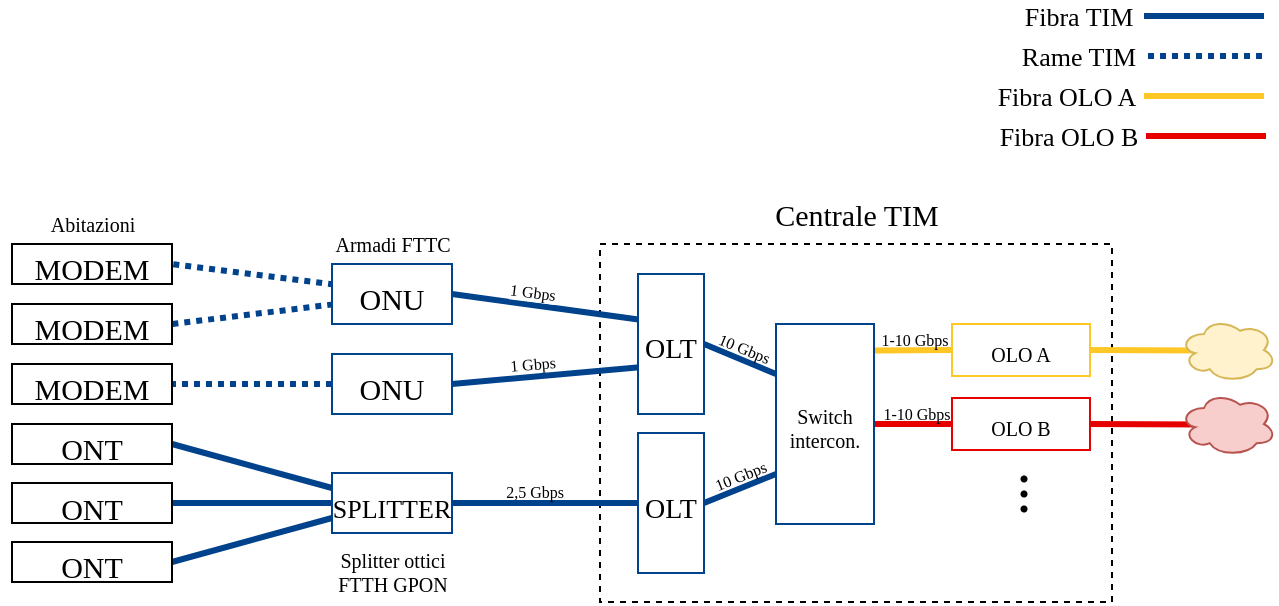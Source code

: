 <mxfile version="10.6.3" type="device"><diagram id="pwB7e2DthWSEZj3NMZDO" name="Page-1"><mxGraphModel dx="630" dy="450" grid="1" gridSize="10" guides="1" tooltips="1" connect="1" arrows="1" fold="1" page="1" pageScale="1" pageWidth="1169" pageHeight="827" background="none" math="0" shadow="0"><root><mxCell id="0"/><mxCell id="1" parent="0"/><mxCell id="dl_pL_R5XPn_UY7kCGWB-33" style="edgeStyle=none;rounded=0;orthogonalLoop=1;jettySize=auto;html=1;exitX=0;exitY=0.75;exitDx=0;exitDy=0;entryX=1;entryY=0.5;entryDx=0;entryDy=0;endArrow=none;endFill=0;strokeColor=#00428C;strokeWidth=3;fontSize=13;fontColor=#000000;" parent="1" source="dl_pL_R5XPn_UY7kCGWB-23" target="dl_pL_R5XPn_UY7kCGWB-32" edge="1"><mxGeometry relative="1" as="geometry"/></mxCell><mxCell id="dl_pL_R5XPn_UY7kCGWB-31" style="edgeStyle=none;rounded=0;orthogonalLoop=1;jettySize=auto;html=1;exitX=0;exitY=0.5;exitDx=0;exitDy=0;entryX=1;entryY=0.5;entryDx=0;entryDy=0;endArrow=none;endFill=0;strokeColor=#00428C;strokeWidth=3;fontSize=13;fontColor=#000000;" parent="1" source="dl_pL_R5XPn_UY7kCGWB-23" target="dl_pL_R5XPn_UY7kCGWB-28" edge="1"><mxGeometry relative="1" as="geometry"/></mxCell><mxCell id="dl_pL_R5XPn_UY7kCGWB-27" style="edgeStyle=none;rounded=0;orthogonalLoop=1;jettySize=auto;html=1;entryX=1;entryY=0.5;entryDx=0;entryDy=0;endArrow=none;endFill=0;strokeColor=#00428C;strokeWidth=3;fontSize=13;fontColor=#000000;exitX=0;exitY=0.25;exitDx=0;exitDy=0;" parent="1" source="dl_pL_R5XPn_UY7kCGWB-23" target="dl_pL_R5XPn_UY7kCGWB-25" edge="1"><mxGeometry relative="1" as="geometry"><mxPoint x="450" y="390" as="sourcePoint"/></mxGeometry></mxCell><mxCell id="dl_pL_R5XPn_UY7kCGWB-19" style="edgeStyle=none;rounded=0;orthogonalLoop=1;jettySize=auto;html=1;exitX=0.017;exitY=0.34;exitDx=0;exitDy=0;entryX=1;entryY=0.5;entryDx=0;entryDy=0;fontSize=15;fontColor=#000000;strokeColor=#00428C;strokeWidth=3;endArrow=none;endFill=0;exitPerimeter=0;dashed=1;dashPattern=1 1;" parent="1" source="dl_pL_R5XPn_UY7kCGWB-6" target="dl_pL_R5XPn_UY7kCGWB-18" edge="1"><mxGeometry relative="1" as="geometry"/></mxCell><mxCell id="dl_pL_R5XPn_UY7kCGWB-4" value="" style="rounded=0;orthogonalLoop=1;jettySize=auto;html=1;endArrow=none;endFill=0;strokeColor=#00428C;strokeWidth=3;fontFamily=Bahnschrift;fontSize=13;exitX=0.01;exitY=0.673;exitDx=0;exitDy=0;exitPerimeter=0;entryX=1;entryY=0.5;entryDx=0;entryDy=0;dashed=1;dashPattern=1 1;" parent="1" source="dl_pL_R5XPn_UY7kCGWB-6" target="dl_pL_R5XPn_UY7kCGWB-7" edge="1"><mxGeometry relative="1" as="geometry"/></mxCell><mxCell id="dl_pL_R5XPn_UY7kCGWB-22" style="edgeStyle=none;rounded=0;orthogonalLoop=1;jettySize=auto;html=1;exitX=0;exitY=0.5;exitDx=0;exitDy=0;entryX=1;entryY=0.5;entryDx=0;entryDy=0;endArrow=none;endFill=0;strokeColor=#00428C;strokeWidth=3;fontSize=15;fontColor=#000000;dashed=1;dashPattern=1 1;" parent="1" source="dl_pL_R5XPn_UY7kCGWB-14" target="dl_pL_R5XPn_UY7kCGWB-21" edge="1"><mxGeometry relative="1" as="geometry"/></mxCell><mxCell id="dl_pL_R5XPn_UY7kCGWB-3" value="" style="rounded=0;fontSize=18;html=1;whiteSpace=wrap;spacingTop=4;fontFamily=Bahnschrift;dashed=1;comic=0;" parent="1" vertex="1"><mxGeometry x="584" y="265" width="256" height="179" as="geometry"/></mxCell><mxCell id="dl_pL_R5XPn_UY7kCGWB-7" value="MODEM" style="rounded=0;whiteSpace=wrap;html=1;fontFamily=Bahnschrift;fontSize=15;spacingTop=4;" parent="1" vertex="1"><mxGeometry x="290" y="295" width="80" height="20" as="geometry"/></mxCell><mxCell id="dl_pL_R5XPn_UY7kCGWB-8" style="edgeStyle=orthogonalEdgeStyle;rounded=0;orthogonalLoop=1;jettySize=auto;html=1;fontSize=18;endArrow=none;endFill=0;strokeColor=#00428C;strokeWidth=3;entryX=0.058;entryY=0.5;entryDx=0;entryDy=0;entryPerimeter=0;fontFamily=Bahnschrift;dashed=1;dashPattern=1 1;" parent="1" edge="1"><mxGeometry relative="1" as="geometry"><mxPoint x="918" y="171" as="targetPoint"/><mxPoint x="858" y="171" as="sourcePoint"/></mxGeometry></mxCell><mxCell id="dl_pL_R5XPn_UY7kCGWB-9" value="Rame TIM" style="text;html=1;resizable=0;points=[];align=center;verticalAlign=middle;labelBackgroundColor=#ffffff;fontSize=13;fontFamily=Bahnschrift;" parent="dl_pL_R5XPn_UY7kCGWB-8" vertex="1" connectable="0"><mxGeometry x="-0.567" y="-10" relative="1" as="geometry"><mxPoint x="-48" y="-10" as="offset"/></mxGeometry></mxCell><mxCell id="dl_pL_R5XPn_UY7kCGWB-10" value="" style="edgeStyle=orthogonalEdgeStyle;rounded=0;orthogonalLoop=1;jettySize=auto;html=1;endArrow=none;endFill=0;strokeColor=#FFC726;strokeWidth=3;fontFamily=Bahnschrift;fontSize=13;" parent="1" edge="1"><mxGeometry relative="1" as="geometry"><mxPoint x="856" y="191" as="sourcePoint"/><mxPoint x="916" y="191" as="targetPoint"/></mxGeometry></mxCell><mxCell id="dl_pL_R5XPn_UY7kCGWB-11" value="Fibra OLO A" style="text;html=1;resizable=0;points=[];align=center;verticalAlign=middle;labelBackgroundColor=#ffffff;fontSize=13;fontFamily=Bahnschrift;direction=west;" parent="dl_pL_R5XPn_UY7kCGWB-10" vertex="1" connectable="0"><mxGeometry x="-0.244" y="-4" relative="1" as="geometry"><mxPoint x="-62" y="-4" as="offset"/></mxGeometry></mxCell><mxCell id="dl_pL_R5XPn_UY7kCGWB-12" value="Centrale TIM" style="text;html=1;strokeColor=none;fillColor=none;align=center;verticalAlign=middle;whiteSpace=wrap;rounded=0;dashed=1;fontFamily=Bahnschrift;fontSize=15;" parent="1" vertex="1"><mxGeometry x="666.5" y="240" width="91" height="20" as="geometry"/></mxCell><mxCell id="dl_pL_R5XPn_UY7kCGWB-1" style="rounded=0;orthogonalLoop=1;jettySize=auto;html=1;fontSize=18;endArrow=none;endFill=0;strokeColor=#00428C;strokeWidth=3;exitX=0.089;exitY=0.33;exitDx=0;exitDy=0;exitPerimeter=0;entryX=1;entryY=0.5;entryDx=0;entryDy=0;" parent="1" source="dl_pL_R5XPn_UY7kCGWB-13" target="dl_pL_R5XPn_UY7kCGWB-6" edge="1"><mxGeometry relative="1" as="geometry"><mxPoint x="510" y="295" as="targetPoint"/></mxGeometry></mxCell><mxCell id="dl_pL_R5XPn_UY7kCGWB-63" value="1 Gbps" style="text;html=1;resizable=0;points=[];align=center;verticalAlign=middle;labelBackgroundColor=#ffffff;fontSize=8;fontFamily=Bahnschrift;fontColor=#000000;rotation=7.2;" parent="dl_pL_R5XPn_UY7kCGWB-1" vertex="1" connectable="0"><mxGeometry x="-0.225" y="1" relative="1" as="geometry"><mxPoint x="-19" y="-10" as="offset"/></mxGeometry></mxCell><mxCell id="dl_pL_R5XPn_UY7kCGWB-16" style="rounded=0;orthogonalLoop=1;jettySize=auto;html=1;fontSize=18;endArrow=none;endFill=0;strokeColor=#00428C;strokeWidth=3;exitX=0.068;exitY=0.665;exitDx=0;exitDy=0;entryX=1;entryY=0.5;entryDx=0;entryDy=0;exitPerimeter=0;" parent="1" source="dl_pL_R5XPn_UY7kCGWB-13" target="dl_pL_R5XPn_UY7kCGWB-14" edge="1"><mxGeometry relative="1" as="geometry"><mxPoint x="520" y="305" as="targetPoint"/><mxPoint x="613.172" y="324.828" as="sourcePoint"/></mxGeometry></mxCell><mxCell id="dl_pL_R5XPn_UY7kCGWB-64" value="1 Gbps" style="text;html=1;resizable=0;points=[];align=center;verticalAlign=middle;labelBackgroundColor=none;fontSize=8;fontFamily=Bahnschrift;fontColor=#000000;rotation=-4.7;" parent="dl_pL_R5XPn_UY7kCGWB-16" vertex="1" connectable="0"><mxGeometry x="-0.416" y="2" relative="1" as="geometry"><mxPoint x="-27.5" y="-6" as="offset"/></mxGeometry></mxCell><mxCell id="dl_pL_R5XPn_UY7kCGWB-44" style="edgeStyle=none;rounded=0;comic=0;jumpStyle=none;orthogonalLoop=1;jettySize=auto;html=1;exitX=1;exitY=0.5;exitDx=0;exitDy=0;entryX=0;entryY=0.25;entryDx=0;entryDy=0;shadow=0;endArrow=none;endFill=0;endSize=6;strokeColor=#00428C;strokeWidth=3;fontFamily=Bahnschrift;fontSize=10;fontColor=#000000;" parent="1" source="dl_pL_R5XPn_UY7kCGWB-13" target="dl_pL_R5XPn_UY7kCGWB-42" edge="1"><mxGeometry relative="1" as="geometry"/></mxCell><mxCell id="dl_pL_R5XPn_UY7kCGWB-62" value="10 Gbps" style="text;html=1;resizable=0;points=[];align=center;verticalAlign=middle;labelBackgroundColor=none;fontSize=8;fontFamily=Bahnschrift;fontColor=#000000;rotation=22.1;" parent="dl_pL_R5XPn_UY7kCGWB-44" vertex="1" connectable="0"><mxGeometry x="0.373" y="-1" relative="1" as="geometry"><mxPoint x="-5" y="-10" as="offset"/></mxGeometry></mxCell><mxCell id="dl_pL_R5XPn_UY7kCGWB-6" value="ONU" style="rounded=0;whiteSpace=wrap;html=1;fontFamily=Bahnschrift;fontSize=15;spacingTop=4;strokeColor=#00428C;" parent="1" vertex="1"><mxGeometry x="450" y="275" width="60" height="30" as="geometry"/></mxCell><mxCell id="dl_pL_R5XPn_UY7kCGWB-14" value="ONU" style="rounded=0;whiteSpace=wrap;html=1;fontFamily=Bahnschrift;fontSize=15;spacingTop=4;strokeColor=#00428C;" parent="1" vertex="1"><mxGeometry x="450" y="320" width="60" height="30" as="geometry"/></mxCell><mxCell id="dl_pL_R5XPn_UY7kCGWB-18" value="MODEM" style="rounded=0;whiteSpace=wrap;html=1;fontFamily=Bahnschrift;fontSize=15;spacingTop=4;" parent="1" vertex="1"><mxGeometry x="290" y="265" width="80" height="20" as="geometry"/></mxCell><mxCell id="dl_pL_R5XPn_UY7kCGWB-20" value="Armadi FTTC" style="text;html=1;strokeColor=none;fillColor=none;align=center;verticalAlign=middle;whiteSpace=wrap;rounded=0;dashed=1;fontFamily=Bahnschrift;fontSize=10;fontColor=#000000;comic=0;" parent="1" vertex="1"><mxGeometry x="434.5" y="255" width="91" height="20" as="geometry"/></mxCell><mxCell id="dl_pL_R5XPn_UY7kCGWB-21" value="MODEM" style="rounded=0;whiteSpace=wrap;html=1;fontFamily=Bahnschrift;fontSize=15;spacingTop=4;" parent="1" vertex="1"><mxGeometry x="290" y="325" width="80" height="20" as="geometry"/></mxCell><mxCell id="dl_pL_R5XPn_UY7kCGWB-24" style="edgeStyle=none;rounded=0;orthogonalLoop=1;jettySize=auto;html=1;exitX=0;exitY=0.5;exitDx=0;exitDy=0;entryX=1;entryY=0.5;entryDx=0;entryDy=0;endArrow=none;endFill=0;strokeColor=#00428C;strokeWidth=3;fontSize=13;fontColor=#000000;" parent="1" source="dl_pL_R5XPn_UY7kCGWB-17" target="dl_pL_R5XPn_UY7kCGWB-23" edge="1"><mxGeometry relative="1" as="geometry"/></mxCell><mxCell id="dl_pL_R5XPn_UY7kCGWB-65" value="2,5 Gbps" style="text;html=1;resizable=0;points=[];align=center;verticalAlign=middle;labelBackgroundColor=none;fontSize=8;fontFamily=Bahnschrift;fontColor=#000000;" parent="dl_pL_R5XPn_UY7kCGWB-24" vertex="1" connectable="0"><mxGeometry x="-0.31" relative="1" as="geometry"><mxPoint x="-20" y="-6" as="offset"/></mxGeometry></mxCell><mxCell id="dl_pL_R5XPn_UY7kCGWB-23" value="SPLITTER" style="rounded=0;whiteSpace=wrap;html=1;fontFamily=Bahnschrift;fontSize=13;spacingTop=4;strokeColor=#00428C;" parent="1" vertex="1"><mxGeometry x="450" y="379.5" width="60" height="30" as="geometry"/></mxCell><mxCell id="dl_pL_R5XPn_UY7kCGWB-45" style="edgeStyle=none;rounded=0;comic=0;jumpStyle=none;orthogonalLoop=1;jettySize=auto;html=1;exitX=1;exitY=0.5;exitDx=0;exitDy=0;entryX=0;entryY=0.75;entryDx=0;entryDy=0;shadow=0;endArrow=none;endFill=0;endSize=6;strokeColor=#00428C;strokeWidth=3;fontFamily=Bahnschrift;fontSize=10;fontColor=#000000;" parent="1" source="dl_pL_R5XPn_UY7kCGWB-17" target="dl_pL_R5XPn_UY7kCGWB-42" edge="1"><mxGeometry relative="1" as="geometry"/></mxCell><mxCell id="dl_pL_R5XPn_UY7kCGWB-66" value="10 Gbps" style="text;html=1;resizable=0;points=[];align=center;verticalAlign=middle;labelBackgroundColor=none;fontSize=8;fontFamily=Bahnschrift;fontColor=#000000;rotation=-21.7;" parent="dl_pL_R5XPn_UY7kCGWB-45" vertex="1" connectable="0"><mxGeometry x="0.337" y="-3" relative="1" as="geometry"><mxPoint x="-7.5" y="-6.5" as="offset"/></mxGeometry></mxCell><mxCell id="dl_pL_R5XPn_UY7kCGWB-25" value="ONT" style="rounded=0;whiteSpace=wrap;html=1;fontFamily=Bahnschrift;fontSize=15;spacingTop=4;" parent="1" vertex="1"><mxGeometry x="290" y="355" width="80" height="20" as="geometry"/></mxCell><mxCell id="dl_pL_R5XPn_UY7kCGWB-26" value="&lt;div style=&quot;font-size: 10px;&quot;&gt;Splitter ottici&lt;/div&gt;&lt;div style=&quot;font-size: 10px;&quot;&gt;FTTH GPON&lt;br style=&quot;font-size: 10px;&quot;&gt;&lt;/div&gt;" style="text;html=1;strokeColor=none;fillColor=none;align=center;verticalAlign=middle;whiteSpace=wrap;rounded=0;dashed=1;fontFamily=Bahnschrift;fontSize=10;fontColor=#000000;" parent="1" vertex="1"><mxGeometry x="434.5" y="418.5" width="91" height="20" as="geometry"/></mxCell><mxCell id="dl_pL_R5XPn_UY7kCGWB-28" value="ONT" style="rounded=0;whiteSpace=wrap;html=1;fontFamily=Bahnschrift;fontSize=15;spacingTop=4;" parent="1" vertex="1"><mxGeometry x="290" y="384.5" width="80" height="20" as="geometry"/></mxCell><mxCell id="dl_pL_R5XPn_UY7kCGWB-32" value="ONT" style="rounded=0;whiteSpace=wrap;html=1;fontFamily=Bahnschrift;fontSize=15;spacingTop=4;" parent="1" vertex="1"><mxGeometry x="290" y="414" width="80" height="20" as="geometry"/></mxCell><mxCell id="dl_pL_R5XPn_UY7kCGWB-41" value="Abitazioni" style="text;html=1;strokeColor=none;fillColor=none;align=center;verticalAlign=middle;whiteSpace=wrap;rounded=0;dashed=1;fontFamily=Bahnschrift;fontSize=10;fontColor=#000000;comic=0;" parent="1" vertex="1"><mxGeometry x="284.5" y="245" width="91" height="20" as="geometry"/></mxCell><mxCell id="dl_pL_R5XPn_UY7kCGWB-13" value="&lt;font style=&quot;font-size: 14px&quot; face=&quot;Bahnschrift&quot;&gt;OLT&lt;/font&gt;" style="rounded=0;whiteSpace=wrap;html=1;fontSize=15;comic=0;spacingTop=4;strokeColor=#00428C;" parent="1" vertex="1"><mxGeometry x="603" y="280" width="33" height="70" as="geometry"/></mxCell><mxCell id="dl_pL_R5XPn_UY7kCGWB-17" value="&lt;font style=&quot;font-size: 14px&quot; face=&quot;Bahnschrift&quot;&gt;OLT&lt;/font&gt;" style="rounded=0;whiteSpace=wrap;html=1;fontSize=15;spacingTop=4;strokeColor=#00428C;" parent="1" vertex="1"><mxGeometry x="603" y="359.5" width="33" height="70" as="geometry"/></mxCell><mxCell id="dl_pL_R5XPn_UY7kCGWB-51" style="edgeStyle=none;rounded=0;comic=0;jumpStyle=none;orthogonalLoop=1;jettySize=auto;html=1;exitX=0;exitY=0.5;exitDx=0;exitDy=0;shadow=0;endArrow=none;endFill=0;endSize=6;strokeColor=#ffc726;strokeWidth=3;fontFamily=Bahnschrift;fontSize=10;fontColor=#000000;entryX=1.004;entryY=0.868;entryDx=0;entryDy=0;entryPerimeter=0;" parent="1" source="dl_pL_R5XPn_UY7kCGWB-47" target="dl_pL_R5XPn_UY7kCGWB-42" edge="1"><mxGeometry relative="1" as="geometry"><mxPoint x="721" y="318" as="targetPoint"/></mxGeometry></mxCell><mxCell id="dl_pL_R5XPn_UY7kCGWB-67" value="1-10 Gbps" style="text;html=1;resizable=0;points=[];align=center;verticalAlign=middle;labelBackgroundColor=none;fontSize=8;fontFamily=Bahnschrift;fontColor=#000000;" parent="dl_pL_R5XPn_UY7kCGWB-51" vertex="1" connectable="0"><mxGeometry x="-0.433" y="3" relative="1" as="geometry"><mxPoint x="-8" y="-8" as="offset"/></mxGeometry></mxCell><mxCell id="dl_pL_R5XPn_UY7kCGWB-52" style="edgeStyle=none;rounded=0;comic=0;jumpStyle=none;orthogonalLoop=1;jettySize=auto;html=1;exitX=1;exitY=0.5;exitDx=0;exitDy=0;entryX=0.214;entryY=0.506;entryDx=0;entryDy=0;entryPerimeter=0;shadow=0;endArrow=none;endFill=0;endSize=6;strokeColor=#ffc726;strokeWidth=3;fontFamily=Bahnschrift;fontSize=10;fontColor=#000000;" parent="1" source="dl_pL_R5XPn_UY7kCGWB-47" target="dl_pL_R5XPn_UY7kCGWB-46" edge="1"><mxGeometry relative="1" as="geometry"/></mxCell><mxCell id="dl_pL_R5XPn_UY7kCGWB-47" value="OLO A" style="rounded=0;whiteSpace=wrap;html=1;fontSize=10;comic=0;horizontal=1;labelPosition=center;verticalLabelPosition=middle;align=center;verticalAlign=middle;flipH=0;flipV=1;shadow=0;glass=0;fontFamily=Bahnschrift;rotation=0;spacingTop=4;strokeColor=#FFC726;" parent="1" vertex="1"><mxGeometry x="760" y="305" width="69" height="26" as="geometry"/></mxCell><mxCell id="dl_pL_R5XPn_UY7kCGWB-46" value="" style="ellipse;shape=cloud;whiteSpace=wrap;html=1;rounded=0;shadow=0;glass=0;comic=0;labelBackgroundColor=none;fontFamily=Bahnschrift;fontSize=10;align=center;fillColor=#fff2cc;strokeColor=#d6b656;" parent="1" vertex="1"><mxGeometry x="874" y="302" width="48" height="32" as="geometry"/></mxCell><mxCell id="dl_pL_R5XPn_UY7kCGWB-54" style="edgeStyle=none;rounded=0;comic=0;jumpStyle=none;orthogonalLoop=1;jettySize=auto;html=1;exitX=0;exitY=0.5;exitDx=0;exitDy=0;entryX=1;entryY=0.5;entryDx=0;entryDy=0;shadow=0;endArrow=none;endFill=0;endSize=6;strokeColor=#e60000;strokeWidth=3;fontFamily=Bahnschrift;fontSize=10;fontColor=#000000;" parent="1" source="dl_pL_R5XPn_UY7kCGWB-53" target="dl_pL_R5XPn_UY7kCGWB-42" edge="1"><mxGeometry relative="1" as="geometry"/></mxCell><mxCell id="dl_pL_R5XPn_UY7kCGWB-68" value="1-10 Gbps" style="text;html=1;resizable=0;points=[];align=center;verticalAlign=middle;labelBackgroundColor=none;fontSize=8;fontFamily=Bahnschrift;fontColor=#000000;" parent="dl_pL_R5XPn_UY7kCGWB-54" vertex="1" connectable="0"><mxGeometry x="-0.414" y="1" relative="1" as="geometry"><mxPoint x="-7" y="-6" as="offset"/></mxGeometry></mxCell><mxCell id="dl_pL_R5XPn_UY7kCGWB-58" style="edgeStyle=none;rounded=0;comic=0;jumpStyle=none;orthogonalLoop=1;jettySize=auto;html=1;exitX=1;exitY=0.5;exitDx=0;exitDy=0;entryX=0.266;entryY=0.506;entryDx=0;entryDy=0;entryPerimeter=0;shadow=0;endArrow=none;endFill=0;endSize=6;strokeColor=#e60000;strokeWidth=3;fontFamily=Bahnschrift;fontSize=10;fontColor=#000000;" parent="1" source="dl_pL_R5XPn_UY7kCGWB-53" target="dl_pL_R5XPn_UY7kCGWB-57" edge="1"><mxGeometry relative="1" as="geometry"/></mxCell><mxCell id="dl_pL_R5XPn_UY7kCGWB-53" value="OLO B" style="rounded=0;whiteSpace=wrap;html=1;fontSize=10;comic=0;horizontal=1;labelPosition=center;verticalLabelPosition=middle;align=center;verticalAlign=middle;flipH=0;flipV=1;shadow=0;glass=0;fontFamily=Bahnschrift;rotation=0;spacingTop=4;strokeColor=#E60000;" parent="1" vertex="1"><mxGeometry x="760" y="342" width="69" height="26" as="geometry"/></mxCell><mxCell id="dl_pL_R5XPn_UY7kCGWB-42" value="&lt;div&gt;Switch&lt;/div&gt;&lt;div&gt;intercon.&lt;br&gt;&lt;/div&gt;" style="rounded=0;whiteSpace=wrap;html=1;fontSize=10;comic=0;horizontal=1;labelPosition=center;verticalLabelPosition=middle;align=center;verticalAlign=middle;flipH=0;flipV=1;shadow=0;glass=0;fontFamily=Bahnschrift;rotation=0;spacingTop=4;strokeColor=#00428C;" parent="1" vertex="1"><mxGeometry x="672" y="305" width="49" height="100" as="geometry"/></mxCell><mxCell id="dl_pL_R5XPn_UY7kCGWB-59" value="" style="edgeStyle=orthogonalEdgeStyle;rounded=0;orthogonalLoop=1;jettySize=auto;html=1;endArrow=none;endFill=0;strokeColor=#E60000;strokeWidth=3;fontFamily=Bahnschrift;fontSize=13;" parent="1" edge="1"><mxGeometry relative="1" as="geometry"><mxPoint x="857" y="211" as="sourcePoint"/><mxPoint x="917" y="211" as="targetPoint"/></mxGeometry></mxCell><mxCell id="dl_pL_R5XPn_UY7kCGWB-60" value="Fibra OLO B" style="text;html=1;resizable=0;points=[];align=center;verticalAlign=middle;labelBackgroundColor=#ffffff;fontSize=13;fontFamily=Bahnschrift;direction=west;" parent="dl_pL_R5XPn_UY7kCGWB-59" vertex="1" connectable="0"><mxGeometry x="-0.244" y="-4" relative="1" as="geometry"><mxPoint x="-62" y="-4" as="offset"/></mxGeometry></mxCell><mxCell id="dl_pL_R5XPn_UY7kCGWB-61" value="..." style="text;html=1;strokeColor=none;fillColor=none;align=center;verticalAlign=middle;whiteSpace=wrap;rounded=0;fontSize=30;fontFamily=Comic Sans MS;rotation=90;" parent="1" vertex="1"><mxGeometry x="790" y="371" width="31" height="38" as="geometry"/></mxCell><mxCell id="dl_pL_R5XPn_UY7kCGWB-57" value="" style="ellipse;shape=cloud;whiteSpace=wrap;html=1;rounded=0;shadow=0;glass=0;comic=0;labelBackgroundColor=none;fontFamily=Bahnschrift;fontSize=10;align=center;fillColor=#f8cecc;strokeColor=#b85450;" parent="1" vertex="1"><mxGeometry x="874" y="339" width="48" height="32" as="geometry"/></mxCell><mxCell id="KH_K0wrIrxzkhSuOJ54n-1" style="edgeStyle=orthogonalEdgeStyle;rounded=0;orthogonalLoop=1;jettySize=auto;html=1;fontSize=18;endArrow=none;endFill=0;strokeColor=#00428C;strokeWidth=3;entryX=0.058;entryY=0.5;entryDx=0;entryDy=0;entryPerimeter=0;fontFamily=Bahnschrift;" parent="1" edge="1"><mxGeometry relative="1" as="geometry"><mxPoint x="916" y="151" as="targetPoint"/><mxPoint x="856" y="151" as="sourcePoint"/></mxGeometry></mxCell><mxCell id="KH_K0wrIrxzkhSuOJ54n-2" value="Fibra TIM" style="text;html=1;resizable=0;points=[];align=center;verticalAlign=middle;labelBackgroundColor=#ffffff;fontSize=13;fontFamily=Bahnschrift;" parent="KH_K0wrIrxzkhSuOJ54n-1" vertex="1" connectable="0"><mxGeometry x="-0.567" y="-10" relative="1" as="geometry"><mxPoint x="-46" y="-10" as="offset"/></mxGeometry></mxCell></root></mxGraphModel></diagram></mxfile>